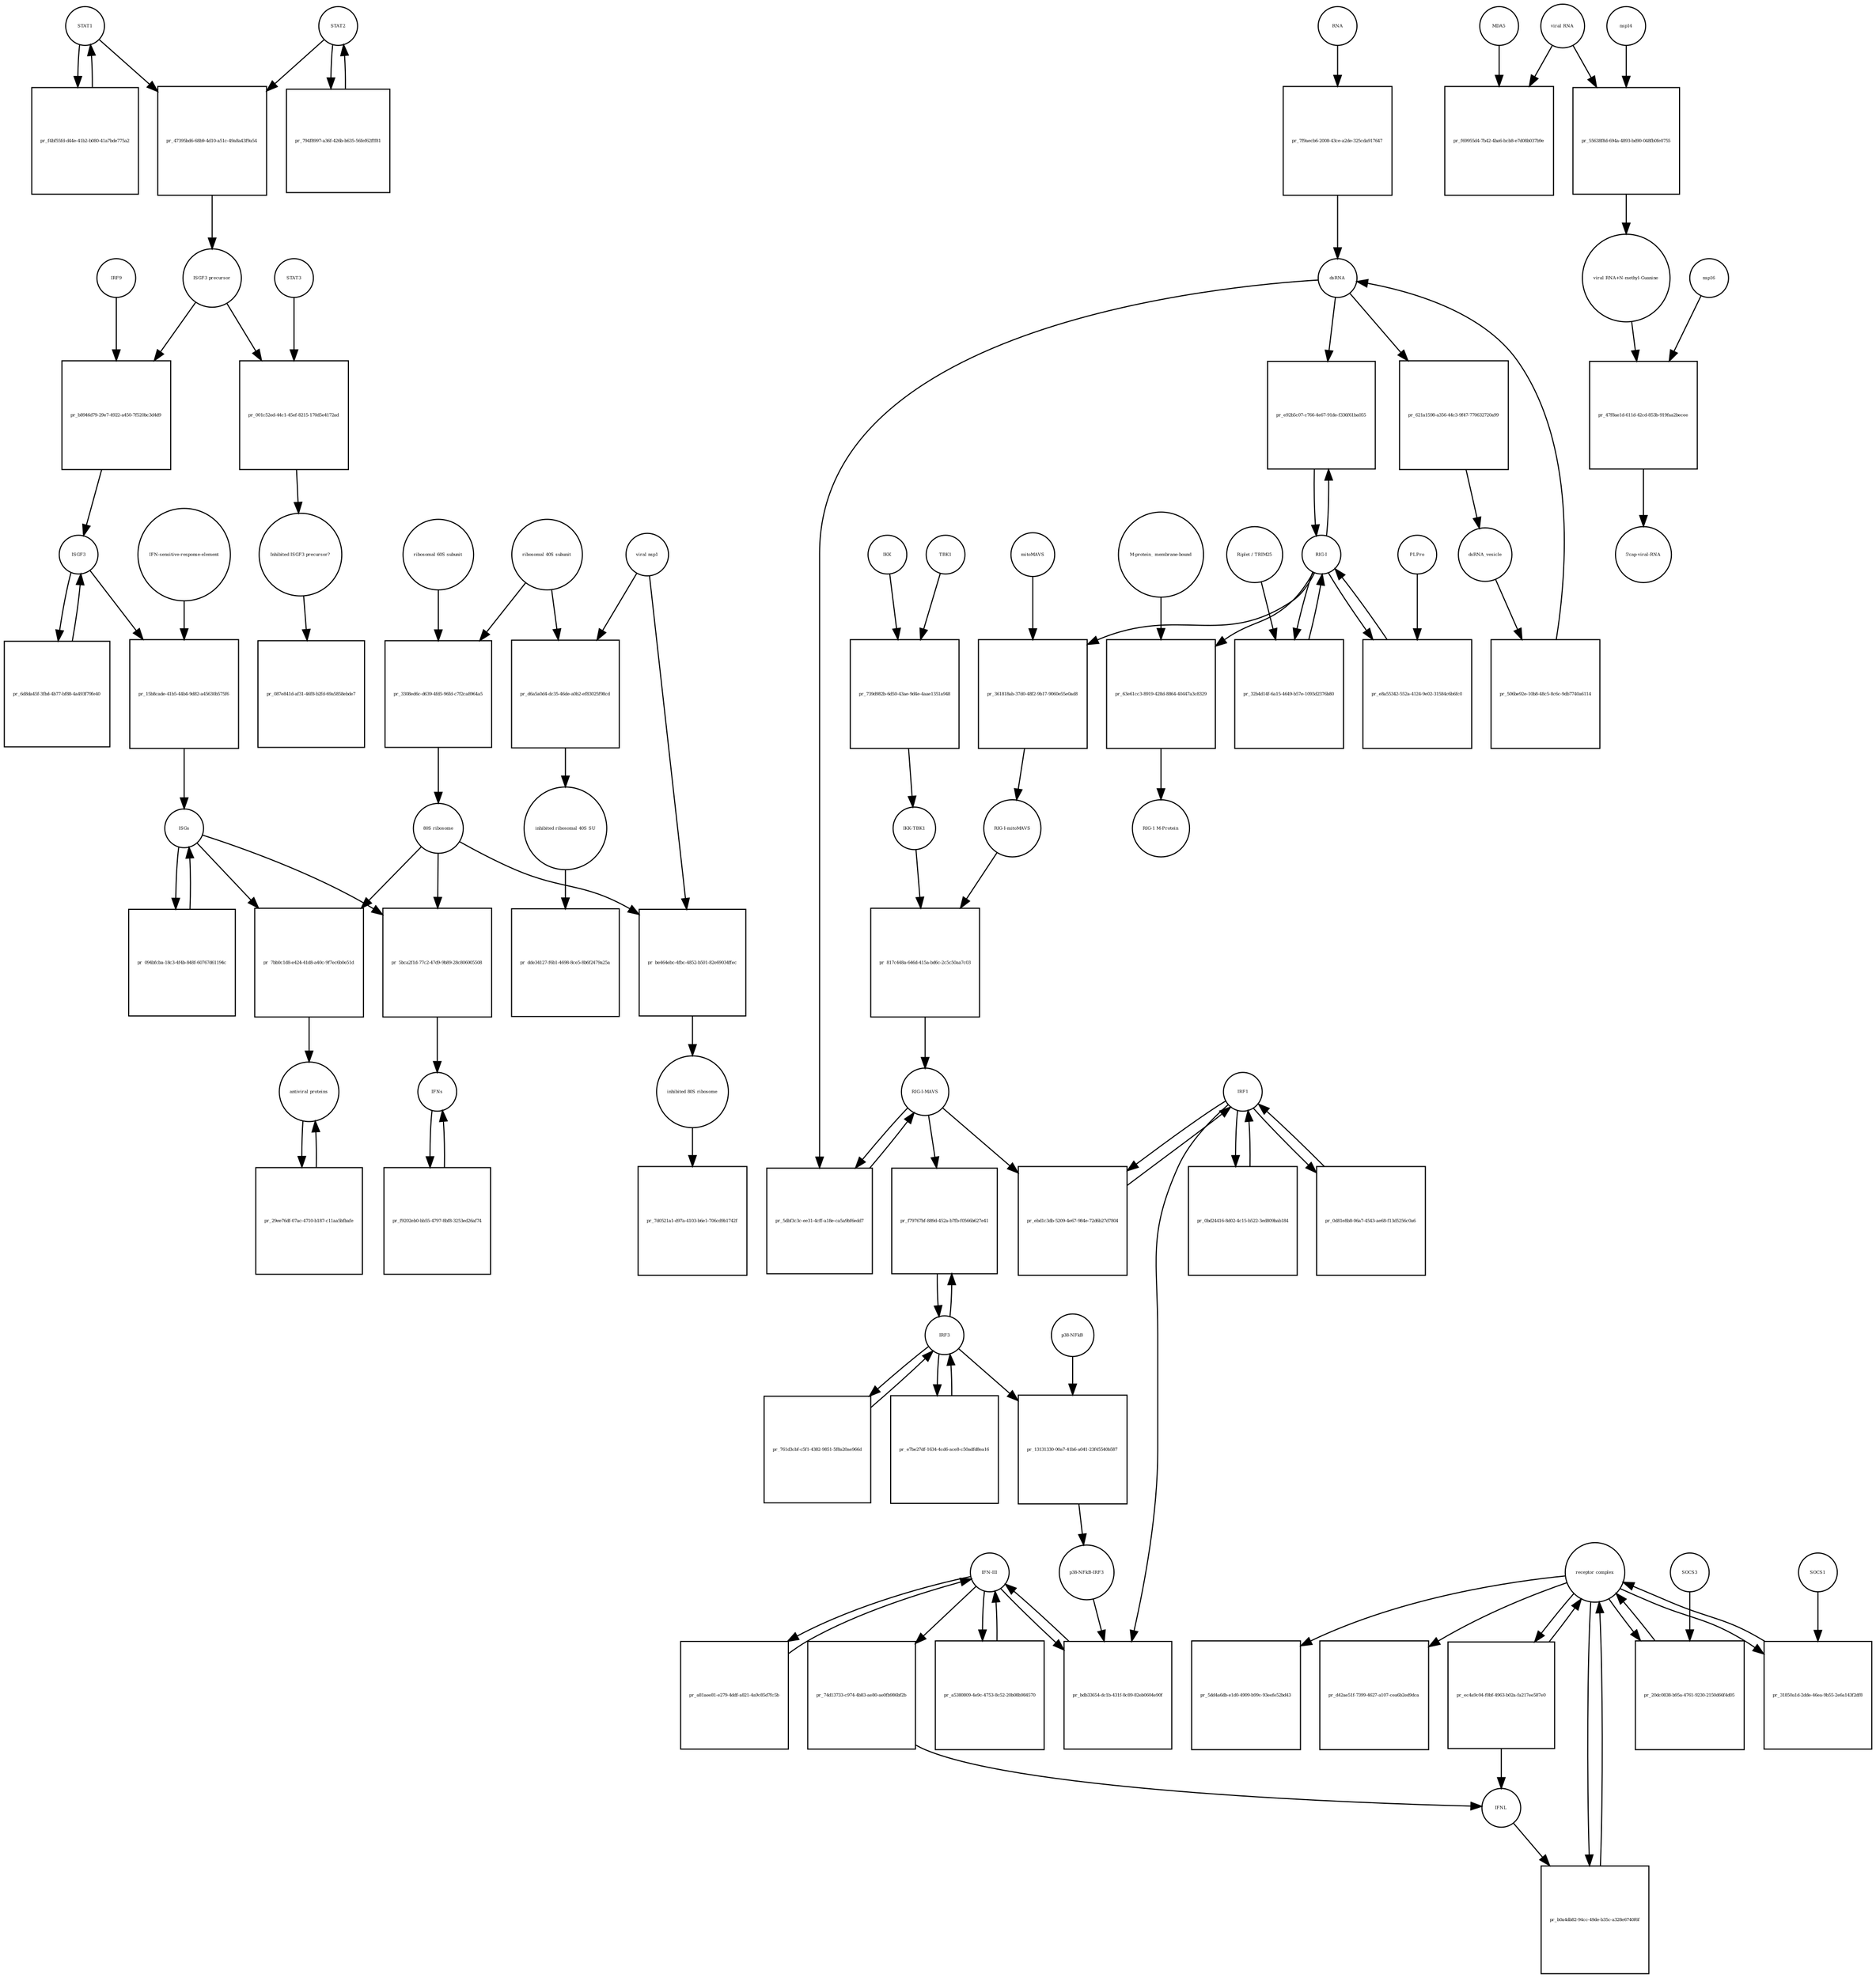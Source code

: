 strict digraph  {
STAT1 [annotation="", bipartite=0, cls=macromolecule, fontsize=4, label=STAT1, shape=circle];
"pr_47395bd6-68b9-4d10-a51c-49a8a43f9a54" [annotation="", bipartite=1, cls=process, fontsize=4, label="pr_47395bd6-68b9-4d10-a51c-49a8a43f9a54", shape=square];
STAT2 [annotation="", bipartite=0, cls=macromolecule, fontsize=4, label=STAT2, shape=circle];
"ISGF3 precursor" [annotation="", bipartite=0, cls=complex, fontsize=4, label="ISGF3 precursor", shape=circle];
"pr_b8946d79-29e7-4922-a450-7f520bc3d4d9" [annotation="", bipartite=1, cls=process, fontsize=4, label="pr_b8946d79-29e7-4922-a450-7f520bc3d4d9", shape=square];
IRF9 [annotation="", bipartite=0, cls=macromolecule, fontsize=4, label=IRF9, shape=circle];
ISGF3 [annotation="", bipartite=0, cls=complex, fontsize=4, label=ISGF3, shape=circle];
"pr_f4bf55fd-d44e-41b2-b080-41a7bde775a2" [annotation="", bipartite=1, cls=process, fontsize=4, label="pr_f4bf55fd-d44e-41b2-b080-41a7bde775a2", shape=square];
"pr_794f8997-a36f-426b-b635-56fef62fff81" [annotation="", bipartite=1, cls=process, fontsize=4, label="pr_794f8997-a36f-426b-b635-56fef62fff81", shape=square];
"receptor complex" [annotation="", bipartite=0, cls=complex, fontsize=4, label="receptor complex", shape=circle];
"pr_b0a4db82-94cc-49de-b35c-a328e6740f6f" [annotation="", bipartite=1, cls=process, fontsize=4, label="pr_b0a4db82-94cc-49de-b35c-a328e6740f6f", shape=square];
IFNL [annotation="", bipartite=0, cls=macromolecule, fontsize=4, label=IFNL, shape=circle];
"IFN-sensitive-response-element" [annotation="", bipartite=0, cls="nucleic acid feature", fontsize=4, label="IFN-sensitive-response-element", shape=circle];
"pr_15b8cade-41b5-44b4-9d82-a45630b575f6" [annotation="", bipartite=1, cls=process, fontsize=4, label="pr_15b8cade-41b5-44b4-9d82-a45630b575f6", shape=square];
ISGs [annotation="", bipartite=0, cls="nucleic acid feature", fontsize=4, label=ISGs, shape=circle];
"pr_5bca2f1d-77c2-47d9-9b89-28c806005508" [annotation="", bipartite=1, cls=process, fontsize=4, label="pr_5bca2f1d-77c2-47d9-9b89-28c806005508", shape=square];
IFNs [annotation="", bipartite=0, cls=macromolecule, fontsize=4, label=IFNs, shape=circle];
"80S ribosome" [annotation="", bipartite=0, cls=complex, fontsize=4, label="80S ribosome", shape=circle];
"pr_7bb0c1d8-e424-41d8-a40c-9f7ec6b0e51d" [annotation="", bipartite=1, cls=process, fontsize=4, label="pr_7bb0c1d8-e424-41d8-a40c-9f7ec6b0e51d", shape=square];
"antiviral proteins" [annotation="", bipartite=0, cls=macromolecule, fontsize=4, label="antiviral proteins", shape=circle];
"pr_6d8da45f-3fbd-4b77-bf88-4a493f79fe40" [annotation="", bipartite=1, cls=process, fontsize=4, label="pr_6d8da45f-3fbd-4b77-bf88-4a493f79fe40", shape=square];
"pr_094bfcba-18c3-4f4b-848f-60767d61194c" [annotation="", bipartite=1, cls=process, fontsize=4, label="pr_094bfcba-18c3-4f4b-848f-60767d61194c", shape=square];
"pr_29ee76df-07ac-4710-b187-c11aa5bfbafe" [annotation="", bipartite=1, cls=process, fontsize=4, label="pr_29ee76df-07ac-4710-b187-c11aa5bfbafe", shape=square];
"viral RNA" [annotation="", bipartite=0, cls="nucleic acid feature", fontsize=4, label="viral RNA", shape=circle];
"pr_f69955d4-7b42-4ba6-bcb8-e7d08b037b9e" [annotation="", bipartite=1, cls=process, fontsize=4, label="pr_f69955d4-7b42-4ba6-bcb8-e7d08b037b9e", shape=square];
MDA5 [annotation="", bipartite=0, cls=macromolecule, fontsize=4, label=MDA5, shape=circle];
"pr_55638f8d-694a-4893-bd90-048fb0fe0755" [annotation="", bipartite=1, cls=process, fontsize=4, label="pr_55638f8d-694a-4893-bd90-048fb0fe0755", shape=square];
"viral RNA+N-methyl-Guanine" [annotation="", bipartite=0, cls="nucleic acid feature", fontsize=4, label="viral RNA+N-methyl-Guanine", shape=circle];
nsp14 [annotation="", bipartite=0, cls=macromolecule, fontsize=4, label=nsp14, shape=circle];
"pr_47f8ae1d-611d-42cd-853b-919faa2becee" [annotation="", bipartite=1, cls=process, fontsize=4, label="pr_47f8ae1d-611d-42cd-853b-919faa2becee", shape=square];
"5'cap-viral-RNA" [annotation="", bipartite=0, cls="nucleic acid feature", fontsize=4, label="5'cap-viral-RNA", shape=circle];
nsp16 [annotation="", bipartite=0, cls=macromolecule, fontsize=4, label=nsp16, shape=circle];
IKK [annotation="", bipartite=0, cls=macromolecule, fontsize=4, label=IKK, shape=circle];
"pr_739d982b-6d50-43ae-9d4e-4aae1351a948" [annotation="", bipartite=1, cls=process, fontsize=4, label="pr_739d982b-6d50-43ae-9d4e-4aae1351a948", shape=square];
TBK1 [annotation="", bipartite=0, cls=macromolecule, fontsize=4, label=TBK1, shape=circle];
"IKK-TBK1" [annotation="", bipartite=0, cls=complex, fontsize=4, label="IKK-TBK1", shape=circle];
IRF3 [annotation="", bipartite=0, cls=macromolecule, fontsize=4, label=IRF3, shape=circle];
"pr_f79767bf-889d-452a-b7fb-f0566b627e41" [annotation="", bipartite=1, cls=process, fontsize=4, label="pr_f79767bf-889d-452a-b7fb-f0566b627e41", shape=square];
"RIG-I-MAVS" [annotation="", bipartite=0, cls=complex, fontsize=4, label="RIG-I-MAVS", shape=circle];
"pr_5dbf3c3c-ee31-4cff-a18e-ca5a9bf6edd7" [annotation="", bipartite=1, cls=process, fontsize=4, label="pr_5dbf3c3c-ee31-4cff-a18e-ca5a9bf6edd7", shape=square];
dsRNA [annotation="", bipartite=0, cls="nucleic acid feature", fontsize=4, label=dsRNA, shape=circle];
IRF1 [annotation="", bipartite=0, cls=macromolecule, fontsize=4, label=IRF1, shape=circle];
"pr_ebd1c3db-5209-4e67-984e-72d6b27d7804" [annotation="", bipartite=1, cls=process, fontsize=4, label="pr_ebd1c3db-5209-4e67-984e-72d6b27d7804", shape=square];
"IFN-III" [annotation="", bipartite=0, cls=macromolecule, fontsize=4, label="IFN-III", shape=circle];
"pr_a5380809-4e9c-4753-8c52-20b08b984570" [annotation="", bipartite=1, cls=process, fontsize=4, label="pr_a5380809-4e9c-4753-8c52-20b08b984570", shape=square];
"pr_a81aee81-e279-4ddf-a821-4a9c85d7fc5b" [annotation="", bipartite=1, cls=process, fontsize=4, label="pr_a81aee81-e279-4ddf-a821-4a9c85d7fc5b", shape=square];
"pr_bdb33654-dc1b-431f-8c89-82eb0604e90f" [annotation="", bipartite=1, cls=process, fontsize=4, label="pr_bdb33654-dc1b-431f-8c89-82eb0604e90f", shape=square];
"p38-NFkB-IRF3" [annotation="", bipartite=0, cls=complex, fontsize=4, label="p38-NFkB-IRF3", shape=circle];
"pr_74d13733-c974-4b83-ae80-ae0fb986bf2b" [annotation="", bipartite=1, cls=process, fontsize=4, label="pr_74d13733-c974-4b83-ae80-ae0fb986bf2b", shape=square];
"RIG-I" [annotation="", bipartite=0, cls=macromolecule, fontsize=4, label="RIG-I", shape=circle];
"pr_e92b5c07-c766-4e67-91de-f336f61ba055" [annotation="", bipartite=1, cls=process, fontsize=4, label="pr_e92b5c07-c766-4e67-91de-f336f61ba055", shape=square];
"RIG-I-mitoMAVS" [annotation="", bipartite=0, cls=complex, fontsize=4, label="RIG-I-mitoMAVS", shape=circle];
"pr_817c448a-646d-415a-bd6c-2c5c50aa7c03" [annotation="", bipartite=1, cls=process, fontsize=4, label="pr_817c448a-646d-415a-bd6c-2c5c50aa7c03", shape=square];
"p38-NFkB" [annotation="", bipartite=0, cls=complex, fontsize=4, label="p38-NFkB", shape=circle];
"pr_13131330-00a7-41b6-a041-23f45540b587" [annotation="", bipartite=1, cls=process, fontsize=4, label="pr_13131330-00a7-41b6-a041-23f45540b587", shape=square];
"pr_621a1598-a356-44c3-9f47-770632720a99" [annotation="", bipartite=1, cls=process, fontsize=4, label="pr_621a1598-a356-44c3-9f47-770632720a99", shape=square];
dsRNA_vesicle [annotation="", bipartite=0, cls="nucleic acid feature", fontsize=4, label=dsRNA_vesicle, shape=circle];
"pr_506be92e-10b8-48c5-8c6c-9db7740a6114" [annotation="", bipartite=1, cls=process, fontsize=4, label="pr_506be92e-10b8-48c5-8c6c-9db7740a6114", shape=square];
"pr_761d3cbf-c5f1-4382-9851-5f8a20ae966d" [annotation="", bipartite=1, cls=process, fontsize=4, label="pr_761d3cbf-c5f1-4382-9851-5f8a20ae966d", shape=square];
"pr_e7be27df-1634-4cd6-ace8-c50adfd8ea16" [annotation="", bipartite=1, cls=process, fontsize=4, label="pr_e7be27df-1634-4cd6-ace8-c50adfd8ea16", shape=square];
"pr_0bd24416-8d02-4c15-b522-3ed809bab184" [annotation="", bipartite=1, cls=process, fontsize=4, label="pr_0bd24416-8d02-4c15-b522-3ed809bab184", shape=square];
"pr_0d81e8b8-06a7-4543-ae68-f13d5256c0a6" [annotation="", bipartite=1, cls=process, fontsize=4, label="pr_0d81e8b8-06a7-4543-ae68-f13d5256c0a6", shape=square];
RNA [annotation="", bipartite=0, cls="nucleic acid feature", fontsize=4, label=RNA, shape=circle];
"pr_7f9aecb6-2008-43ce-a2de-325cda917647" [annotation="", bipartite=1, cls=process, fontsize=4, label="pr_7f9aecb6-2008-43ce-a2de-325cda917647", shape=square];
"ribosomal 60S subunit" [annotation="", bipartite=0, cls=complex, fontsize=4, label="ribosomal 60S subunit", shape=circle];
"pr_3308ed6c-d639-4fd5-96fd-c7f2ca8964a5" [annotation="", bipartite=1, cls=process, fontsize=4, label="pr_3308ed6c-d639-4fd5-96fd-c7f2ca8964a5", shape=square];
"ribosomal 40S subunit" [annotation="", bipartite=0, cls=complex, fontsize=4, label="ribosomal 40S subunit", shape=circle];
"pr_d6a5a0d4-dc35-46de-a0b2-ef83025f98cd" [annotation="", bipartite=1, cls=process, fontsize=4, label="pr_d6a5a0d4-dc35-46de-a0b2-ef83025f98cd", shape=square];
"viral nsp1" [annotation="", bipartite=0, cls=macromolecule, fontsize=4, label="viral nsp1", shape=circle];
"inhibited ribosomal 40S SU" [annotation="urn_miriam_doi_10.1101%2F2020.05.18.102467", bipartite=0, cls=complex, fontsize=4, label="inhibited ribosomal 40S SU", shape=circle];
"pr_be464ebc-4fbc-4852-b501-82e69034ffec" [annotation="", bipartite=1, cls=process, fontsize=4, label="pr_be464ebc-4fbc-4852-b501-82e69034ffec", shape=square];
"inhibited 80S ribosome" [annotation="", bipartite=0, cls=complex, fontsize=4, label="inhibited 80S ribosome", shape=circle];
"pr_001c52ed-44c1-45ef-8215-170d5e4172ad" [annotation="", bipartite=1, cls=process, fontsize=4, label="pr_001c52ed-44c1-45ef-8215-170d5e4172ad", shape=square];
STAT3 [annotation="", bipartite=0, cls=macromolecule, fontsize=4, label=STAT3, shape=circle];
"Inhibited ISGF3 precursor?" [annotation="", bipartite=0, cls=complex, fontsize=4, label="Inhibited ISGF3 precursor?", shape=circle];
"pr_f9202eb0-bb55-4797-8bf8-3253ed26af74" [annotation="", bipartite=1, cls=process, fontsize=4, label="pr_f9202eb0-bb55-4797-8bf8-3253ed26af74", shape=square];
"pr_20dc0838-b95a-4761-9230-2150d66f4d05" [annotation="", bipartite=1, cls=process, fontsize=4, label="pr_20dc0838-b95a-4761-9230-2150d66f4d05", shape=square];
SOCS3 [annotation="", bipartite=0, cls=macromolecule, fontsize=4, label=SOCS3, shape=circle];
"pr_31850a1d-2dde-46ea-9b55-2e6a143f2df8" [annotation="", bipartite=1, cls=process, fontsize=4, label="pr_31850a1d-2dde-46ea-9b55-2e6a143f2df8", shape=square];
SOCS1 [annotation="", bipartite=0, cls=macromolecule, fontsize=4, label=SOCS1, shape=circle];
"pr_087e841d-af31-46f8-b2fd-69a5858ebde7" [annotation="", bipartite=1, cls=process, fontsize=4, label="pr_087e841d-af31-46f8-b2fd-69a5858ebde7", shape=square];
"pr_5dd4a6db-e1d0-4909-b99c-93eefe52bd43" [annotation="", bipartite=1, cls=process, fontsize=4, label="pr_5dd4a6db-e1d0-4909-b99c-93eefe52bd43", shape=square];
"pr_d42ae51f-7399-4627-a107-cea6b2ed9dca" [annotation="", bipartite=1, cls=process, fontsize=4, label="pr_d42ae51f-7399-4627-a107-cea6b2ed9dca", shape=square];
"pr_7d0521a1-d97a-4103-b6e1-706cd9b1742f" [annotation="", bipartite=1, cls=process, fontsize=4, label="pr_7d0521a1-d97a-4103-b6e1-706cd9b1742f", shape=square];
"pr_dde34127-f6b1-4698-8ce5-8b6f2479a25a" [annotation="", bipartite=1, cls=process, fontsize=4, label="pr_dde34127-f6b1-4698-8ce5-8b6f2479a25a", shape=square];
"pr_ec4a9c04-f0bf-4963-b02a-fa217ee587e0" [annotation="", bipartite=1, cls=process, fontsize=4, label="pr_ec4a9c04-f0bf-4963-b02a-fa217ee587e0", shape=square];
"M-protein_ membrane-bound" [annotation="", bipartite=0, cls=macromolecule, fontsize=4, label="M-protein_ membrane-bound", shape=circle];
"pr_63e61cc3-8919-428d-8864-40447a3c8329" [annotation="", bipartite=1, cls=process, fontsize=4, label="pr_63e61cc3-8919-428d-8864-40447a3c8329", shape=square];
"RIG-1 M-Protein" [annotation="", bipartite=0, cls=complex, fontsize=4, label="RIG-1 M-Protein", shape=circle];
"pr_361818ab-37d0-48f2-9b17-9060e55e0ad8" [annotation="", bipartite=1, cls=process, fontsize=4, label="pr_361818ab-37d0-48f2-9b17-9060e55e0ad8", shape=square];
mitoMAVS [annotation="", bipartite=0, cls=macromolecule, fontsize=4, label=mitoMAVS, shape=circle];
"pr_32b4d14f-6a15-4649-b57e-1093d2376b80" [annotation="", bipartite=1, cls=process, fontsize=4, label="pr_32b4d14f-6a15-4649-b57e-1093d2376b80", shape=square];
"Riplet / TRIM25" [annotation="", bipartite=0, cls=macromolecule, fontsize=4, label="Riplet / TRIM25", shape=circle];
"pr_e8a55342-552a-4124-9e02-31584c6b6fc0" [annotation="", bipartite=1, cls=process, fontsize=4, label="pr_e8a55342-552a-4124-9e02-31584c6b6fc0", shape=square];
PLPro [annotation="", bipartite=0, cls=macromolecule, fontsize=4, label=PLPro, shape=circle];
STAT1 -> "pr_47395bd6-68b9-4d10-a51c-49a8a43f9a54"  [annotation="", interaction_type=consumption];
STAT1 -> "pr_f4bf55fd-d44e-41b2-b080-41a7bde775a2"  [annotation="", interaction_type=consumption];
"pr_47395bd6-68b9-4d10-a51c-49a8a43f9a54" -> "ISGF3 precursor"  [annotation="", interaction_type=production];
STAT2 -> "pr_47395bd6-68b9-4d10-a51c-49a8a43f9a54"  [annotation="", interaction_type=consumption];
STAT2 -> "pr_794f8997-a36f-426b-b635-56fef62fff81"  [annotation="", interaction_type=consumption];
"ISGF3 precursor" -> "pr_b8946d79-29e7-4922-a450-7f520bc3d4d9"  [annotation="", interaction_type=consumption];
"ISGF3 precursor" -> "pr_001c52ed-44c1-45ef-8215-170d5e4172ad"  [annotation="", interaction_type=consumption];
"pr_b8946d79-29e7-4922-a450-7f520bc3d4d9" -> ISGF3  [annotation="", interaction_type=production];
IRF9 -> "pr_b8946d79-29e7-4922-a450-7f520bc3d4d9"  [annotation="", interaction_type=consumption];
ISGF3 -> "pr_15b8cade-41b5-44b4-9d82-a45630b575f6"  [annotation="", interaction_type="necessary stimulation"];
ISGF3 -> "pr_6d8da45f-3fbd-4b77-bf88-4a493f79fe40"  [annotation="", interaction_type=consumption];
"pr_f4bf55fd-d44e-41b2-b080-41a7bde775a2" -> STAT1  [annotation="", interaction_type=production];
"pr_794f8997-a36f-426b-b635-56fef62fff81" -> STAT2  [annotation="", interaction_type=production];
"receptor complex" -> "pr_b0a4db82-94cc-49de-b35c-a328e6740f6f"  [annotation="", interaction_type=consumption];
"receptor complex" -> "pr_20dc0838-b95a-4761-9230-2150d66f4d05"  [annotation="", interaction_type=consumption];
"receptor complex" -> "pr_31850a1d-2dde-46ea-9b55-2e6a143f2df8"  [annotation="", interaction_type=consumption];
"receptor complex" -> "pr_5dd4a6db-e1d0-4909-b99c-93eefe52bd43"  [annotation="", interaction_type=consumption];
"receptor complex" -> "pr_d42ae51f-7399-4627-a107-cea6b2ed9dca"  [annotation="", interaction_type=consumption];
"receptor complex" -> "pr_ec4a9c04-f0bf-4963-b02a-fa217ee587e0"  [annotation="", interaction_type=consumption];
"pr_b0a4db82-94cc-49de-b35c-a328e6740f6f" -> "receptor complex"  [annotation="", interaction_type=production];
IFNL -> "pr_b0a4db82-94cc-49de-b35c-a328e6740f6f"  [annotation="", interaction_type=stimulation];
"IFN-sensitive-response-element" -> "pr_15b8cade-41b5-44b4-9d82-a45630b575f6"  [annotation="", interaction_type=consumption];
"pr_15b8cade-41b5-44b4-9d82-a45630b575f6" -> ISGs  [annotation="", interaction_type=production];
ISGs -> "pr_5bca2f1d-77c2-47d9-9b89-28c806005508"  [annotation="", interaction_type=consumption];
ISGs -> "pr_7bb0c1d8-e424-41d8-a40c-9f7ec6b0e51d"  [annotation="", interaction_type=consumption];
ISGs -> "pr_094bfcba-18c3-4f4b-848f-60767d61194c"  [annotation="", interaction_type=consumption];
"pr_5bca2f1d-77c2-47d9-9b89-28c806005508" -> IFNs  [annotation="", interaction_type=production];
IFNs -> "pr_f9202eb0-bb55-4797-8bf8-3253ed26af74"  [annotation="", interaction_type=consumption];
"80S ribosome" -> "pr_5bca2f1d-77c2-47d9-9b89-28c806005508"  [annotation="", interaction_type=catalysis];
"80S ribosome" -> "pr_7bb0c1d8-e424-41d8-a40c-9f7ec6b0e51d"  [annotation="", interaction_type=catalysis];
"80S ribosome" -> "pr_be464ebc-4fbc-4852-b501-82e69034ffec"  [annotation="", interaction_type=consumption];
"pr_7bb0c1d8-e424-41d8-a40c-9f7ec6b0e51d" -> "antiviral proteins"  [annotation="", interaction_type=production];
"antiviral proteins" -> "pr_29ee76df-07ac-4710-b187-c11aa5bfbafe"  [annotation="", interaction_type=consumption];
"pr_6d8da45f-3fbd-4b77-bf88-4a493f79fe40" -> ISGF3  [annotation="", interaction_type=production];
"pr_094bfcba-18c3-4f4b-848f-60767d61194c" -> ISGs  [annotation="", interaction_type=production];
"pr_29ee76df-07ac-4710-b187-c11aa5bfbafe" -> "antiviral proteins"  [annotation="", interaction_type=production];
"viral RNA" -> "pr_f69955d4-7b42-4ba6-bcb8-e7d08b037b9e"  [annotation="", interaction_type=consumption];
"viral RNA" -> "pr_55638f8d-694a-4893-bd90-048fb0fe0755"  [annotation="", interaction_type=consumption];
MDA5 -> "pr_f69955d4-7b42-4ba6-bcb8-e7d08b037b9e"  [annotation="urn_miriam_doi_10.1016%2Fj.chom.2020.05.008", interaction_type=catalysis];
"pr_55638f8d-694a-4893-bd90-048fb0fe0755" -> "viral RNA+N-methyl-Guanine"  [annotation="", interaction_type=production];
"viral RNA+N-methyl-Guanine" -> "pr_47f8ae1d-611d-42cd-853b-919faa2becee"  [annotation="", interaction_type=consumption];
nsp14 -> "pr_55638f8d-694a-4893-bd90-048fb0fe0755"  [annotation="", interaction_type=catalysis];
"pr_47f8ae1d-611d-42cd-853b-919faa2becee" -> "5'cap-viral-RNA"  [annotation="", interaction_type=production];
nsp16 -> "pr_47f8ae1d-611d-42cd-853b-919faa2becee"  [annotation="urn_miriam_doi_10.1016%2Fj.chom.2020.05.008", interaction_type=catalysis];
IKK -> "pr_739d982b-6d50-43ae-9d4e-4aae1351a948"  [annotation="", interaction_type=consumption];
"pr_739d982b-6d50-43ae-9d4e-4aae1351a948" -> "IKK-TBK1"  [annotation="", interaction_type=production];
TBK1 -> "pr_739d982b-6d50-43ae-9d4e-4aae1351a948"  [annotation="", interaction_type=consumption];
"IKK-TBK1" -> "pr_817c448a-646d-415a-bd6c-2c5c50aa7c03"  [annotation="", interaction_type=consumption];
IRF3 -> "pr_f79767bf-889d-452a-b7fb-f0566b627e41"  [annotation="", interaction_type=consumption];
IRF3 -> "pr_13131330-00a7-41b6-a041-23f45540b587"  [annotation="", interaction_type=consumption];
IRF3 -> "pr_761d3cbf-c5f1-4382-9851-5f8a20ae966d"  [annotation="", interaction_type=consumption];
IRF3 -> "pr_e7be27df-1634-4cd6-ace8-c50adfd8ea16"  [annotation="", interaction_type=consumption];
"pr_f79767bf-889d-452a-b7fb-f0566b627e41" -> IRF3  [annotation="", interaction_type=production];
"RIG-I-MAVS" -> "pr_f79767bf-889d-452a-b7fb-f0566b627e41"  [annotation="", interaction_type=stimulation];
"RIG-I-MAVS" -> "pr_5dbf3c3c-ee31-4cff-a18e-ca5a9bf6edd7"  [annotation="", interaction_type=consumption];
"RIG-I-MAVS" -> "pr_ebd1c3db-5209-4e67-984e-72d6b27d7804"  [annotation="", interaction_type=catalysis];
"pr_5dbf3c3c-ee31-4cff-a18e-ca5a9bf6edd7" -> "RIG-I-MAVS"  [annotation="", interaction_type=production];
dsRNA -> "pr_5dbf3c3c-ee31-4cff-a18e-ca5a9bf6edd7"  [annotation="", interaction_type="necessary stimulation"];
dsRNA -> "pr_e92b5c07-c766-4e67-91de-f336f61ba055"  [annotation="", interaction_type="necessary stimulation"];
dsRNA -> "pr_621a1598-a356-44c3-9f47-770632720a99"  [annotation="", interaction_type=consumption];
IRF1 -> "pr_ebd1c3db-5209-4e67-984e-72d6b27d7804"  [annotation="", interaction_type=consumption];
IRF1 -> "pr_bdb33654-dc1b-431f-8c89-82eb0604e90f"  [annotation="", interaction_type=stimulation];
IRF1 -> "pr_0bd24416-8d02-4c15-b522-3ed809bab184"  [annotation="", interaction_type=consumption];
IRF1 -> "pr_0d81e8b8-06a7-4543-ae68-f13d5256c0a6"  [annotation="", interaction_type=consumption];
"pr_ebd1c3db-5209-4e67-984e-72d6b27d7804" -> IRF1  [annotation="", interaction_type=production];
"IFN-III" -> "pr_a5380809-4e9c-4753-8c52-20b08b984570"  [annotation="", interaction_type=consumption];
"IFN-III" -> "pr_a81aee81-e279-4ddf-a821-4a9c85d7fc5b"  [annotation="", interaction_type=consumption];
"IFN-III" -> "pr_bdb33654-dc1b-431f-8c89-82eb0604e90f"  [annotation="", interaction_type=consumption];
"IFN-III" -> "pr_74d13733-c974-4b83-ae80-ae0fb986bf2b"  [annotation="", interaction_type=consumption];
"pr_a5380809-4e9c-4753-8c52-20b08b984570" -> "IFN-III"  [annotation="", interaction_type=production];
"pr_a81aee81-e279-4ddf-a821-4a9c85d7fc5b" -> "IFN-III"  [annotation="", interaction_type=production];
"pr_bdb33654-dc1b-431f-8c89-82eb0604e90f" -> "IFN-III"  [annotation="", interaction_type=production];
"p38-NFkB-IRF3" -> "pr_bdb33654-dc1b-431f-8c89-82eb0604e90f"  [annotation="", interaction_type=stimulation];
"pr_74d13733-c974-4b83-ae80-ae0fb986bf2b" -> IFNL  [annotation="", interaction_type=production];
"RIG-I" -> "pr_e92b5c07-c766-4e67-91de-f336f61ba055"  [annotation="", interaction_type=consumption];
"RIG-I" -> "pr_63e61cc3-8919-428d-8864-40447a3c8329"  [annotation="", interaction_type=consumption];
"RIG-I" -> "pr_361818ab-37d0-48f2-9b17-9060e55e0ad8"  [annotation="", interaction_type=consumption];
"RIG-I" -> "pr_32b4d14f-6a15-4649-b57e-1093d2376b80"  [annotation="", interaction_type=consumption];
"RIG-I" -> "pr_e8a55342-552a-4124-9e02-31584c6b6fc0"  [annotation="", interaction_type=consumption];
"pr_e92b5c07-c766-4e67-91de-f336f61ba055" -> "RIG-I"  [annotation="", interaction_type=production];
"RIG-I-mitoMAVS" -> "pr_817c448a-646d-415a-bd6c-2c5c50aa7c03"  [annotation="", interaction_type=consumption];
"pr_817c448a-646d-415a-bd6c-2c5c50aa7c03" -> "RIG-I-MAVS"  [annotation="", interaction_type=production];
"p38-NFkB" -> "pr_13131330-00a7-41b6-a041-23f45540b587"  [annotation="", interaction_type=consumption];
"pr_13131330-00a7-41b6-a041-23f45540b587" -> "p38-NFkB-IRF3"  [annotation="", interaction_type=production];
"pr_621a1598-a356-44c3-9f47-770632720a99" -> dsRNA_vesicle  [annotation="", interaction_type=production];
dsRNA_vesicle -> "pr_506be92e-10b8-48c5-8c6c-9db7740a6114"  [annotation="", interaction_type=consumption];
"pr_506be92e-10b8-48c5-8c6c-9db7740a6114" -> dsRNA  [annotation="", interaction_type=production];
"pr_761d3cbf-c5f1-4382-9851-5f8a20ae966d" -> IRF3  [annotation="", interaction_type=production];
"pr_e7be27df-1634-4cd6-ace8-c50adfd8ea16" -> IRF3  [annotation="", interaction_type=production];
"pr_0bd24416-8d02-4c15-b522-3ed809bab184" -> IRF1  [annotation="", interaction_type=production];
"pr_0d81e8b8-06a7-4543-ae68-f13d5256c0a6" -> IRF1  [annotation="", interaction_type=production];
RNA -> "pr_7f9aecb6-2008-43ce-a2de-325cda917647"  [annotation="", interaction_type=consumption];
"pr_7f9aecb6-2008-43ce-a2de-325cda917647" -> dsRNA  [annotation="", interaction_type=production];
"ribosomal 60S subunit" -> "pr_3308ed6c-d639-4fd5-96fd-c7f2ca8964a5"  [annotation="", interaction_type=consumption];
"pr_3308ed6c-d639-4fd5-96fd-c7f2ca8964a5" -> "80S ribosome"  [annotation="", interaction_type=production];
"ribosomal 40S subunit" -> "pr_3308ed6c-d639-4fd5-96fd-c7f2ca8964a5"  [annotation="", interaction_type=consumption];
"ribosomal 40S subunit" -> "pr_d6a5a0d4-dc35-46de-a0b2-ef83025f98cd"  [annotation="", interaction_type=consumption];
"pr_d6a5a0d4-dc35-46de-a0b2-ef83025f98cd" -> "inhibited ribosomal 40S SU"  [annotation="", interaction_type=production];
"viral nsp1" -> "pr_d6a5a0d4-dc35-46de-a0b2-ef83025f98cd"  [annotation="", interaction_type=consumption];
"viral nsp1" -> "pr_be464ebc-4fbc-4852-b501-82e69034ffec"  [annotation="", interaction_type=consumption];
"inhibited ribosomal 40S SU" -> "pr_dde34127-f6b1-4698-8ce5-8b6f2479a25a"  [annotation="", interaction_type=consumption];
"pr_be464ebc-4fbc-4852-b501-82e69034ffec" -> "inhibited 80S ribosome"  [annotation="", interaction_type=production];
"inhibited 80S ribosome" -> "pr_7d0521a1-d97a-4103-b6e1-706cd9b1742f"  [annotation="", interaction_type=consumption];
"pr_001c52ed-44c1-45ef-8215-170d5e4172ad" -> "Inhibited ISGF3 precursor?"  [annotation="", interaction_type=production];
STAT3 -> "pr_001c52ed-44c1-45ef-8215-170d5e4172ad"  [annotation="", interaction_type=consumption];
"Inhibited ISGF3 precursor?" -> "pr_087e841d-af31-46f8-b2fd-69a5858ebde7"  [annotation="", interaction_type=consumption];
"pr_f9202eb0-bb55-4797-8bf8-3253ed26af74" -> IFNs  [annotation="", interaction_type=production];
"pr_20dc0838-b95a-4761-9230-2150d66f4d05" -> "receptor complex"  [annotation="", interaction_type=production];
SOCS3 -> "pr_20dc0838-b95a-4761-9230-2150d66f4d05"  [annotation="", interaction_type=consumption];
"pr_31850a1d-2dde-46ea-9b55-2e6a143f2df8" -> "receptor complex"  [annotation="", interaction_type=production];
SOCS1 -> "pr_31850a1d-2dde-46ea-9b55-2e6a143f2df8"  [annotation="", interaction_type=consumption];
"pr_ec4a9c04-f0bf-4963-b02a-fa217ee587e0" -> IFNL  [annotation="", interaction_type=production];
"pr_ec4a9c04-f0bf-4963-b02a-fa217ee587e0" -> "receptor complex"  [annotation="", interaction_type=production];
"M-protein_ membrane-bound" -> "pr_63e61cc3-8919-428d-8864-40447a3c8329"  [annotation="", interaction_type=consumption];
"pr_63e61cc3-8919-428d-8864-40447a3c8329" -> "RIG-1 M-Protein"  [annotation="", interaction_type=production];
"pr_361818ab-37d0-48f2-9b17-9060e55e0ad8" -> "RIG-I-mitoMAVS"  [annotation="", interaction_type=production];
mitoMAVS -> "pr_361818ab-37d0-48f2-9b17-9060e55e0ad8"  [annotation="", interaction_type=consumption];
"pr_32b4d14f-6a15-4649-b57e-1093d2376b80" -> "RIG-I"  [annotation="", interaction_type=production];
"Riplet / TRIM25" -> "pr_32b4d14f-6a15-4649-b57e-1093d2376b80"  [annotation="", interaction_type=catalysis];
"pr_e8a55342-552a-4124-9e02-31584c6b6fc0" -> "RIG-I"  [annotation="", interaction_type=production];
PLPro -> "pr_e8a55342-552a-4124-9e02-31584c6b6fc0"  [annotation="", interaction_type=catalysis];
}
